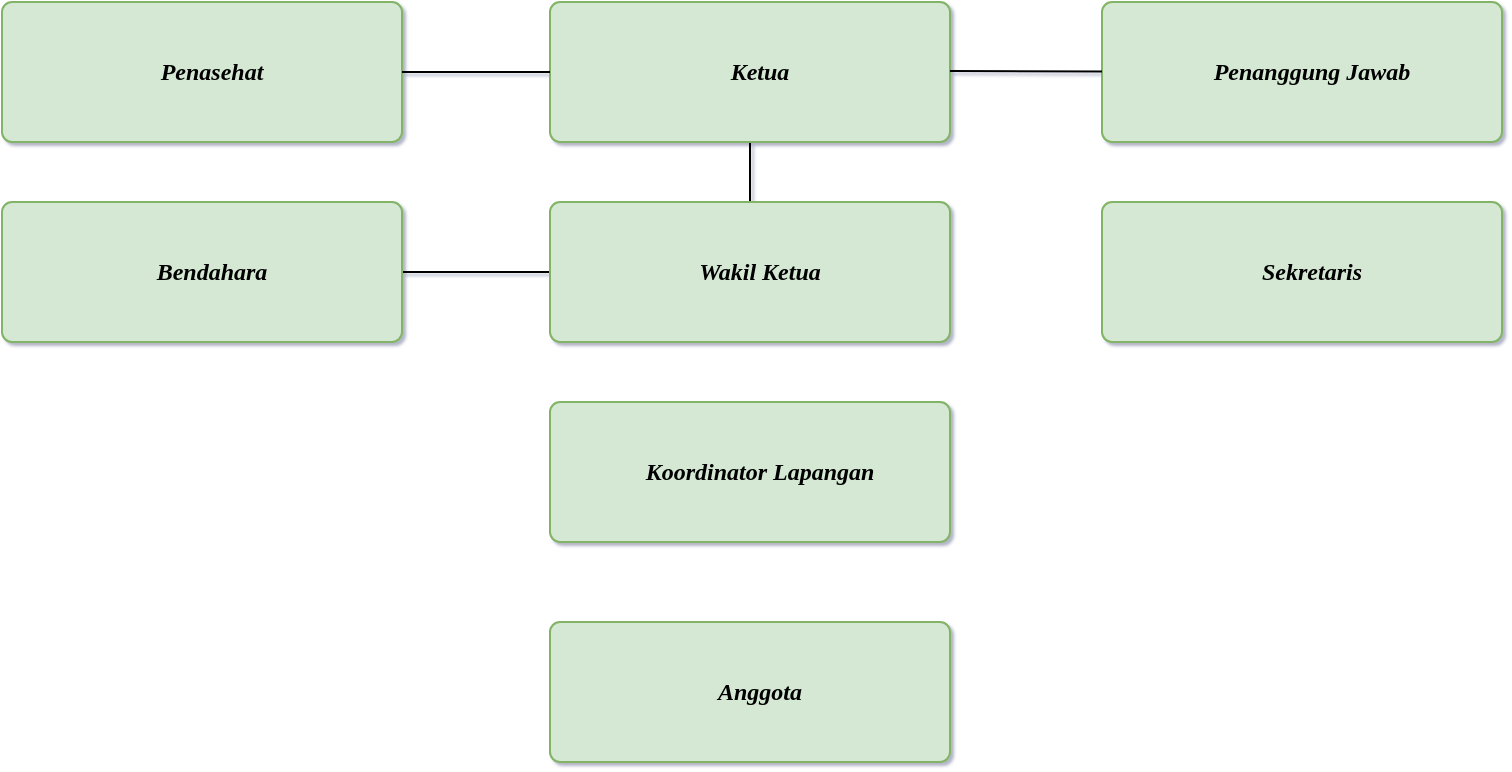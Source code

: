 <mxfile version="14.2.7" type="github">
  <diagram id="prtHgNgQTEPvFCAcTncT" name="Page-1">
    <mxGraphModel dx="828" dy="483" grid="1" gridSize="10" guides="1" tooltips="1" connect="1" arrows="1" fold="1" page="1" pageScale="1" pageWidth="827" pageHeight="1169" math="0" shadow="1">
      <root>
        <mxCell id="0" />
        <mxCell id="1" parent="0" />
        <mxCell id="bWIfp3Il2FL2vctRfuKx-16" style="edgeStyle=orthogonalEdgeStyle;rounded=0;orthogonalLoop=1;jettySize=auto;html=1;fontFamily=Verdana;" edge="1" parent="1" source="bWIfp3Il2FL2vctRfuKx-15">
          <mxGeometry relative="1" as="geometry">
            <mxPoint x="490" y="195" as="targetPoint" />
          </mxGeometry>
        </mxCell>
        <mxCell id="bWIfp3Il2FL2vctRfuKx-10" style="edgeStyle=orthogonalEdgeStyle;rounded=0;orthogonalLoop=1;jettySize=auto;html=1;fontFamily=Verdana;" edge="1" parent="1" source="bWIfp3Il2FL2vctRfuKx-1">
          <mxGeometry relative="1" as="geometry">
            <mxPoint x="414" y="220" as="targetPoint" />
          </mxGeometry>
        </mxCell>
        <mxCell id="bWIfp3Il2FL2vctRfuKx-1" value="&lt;b&gt;&lt;i&gt;Ketua&lt;/i&gt;&lt;/b&gt;" style="html=1;shadow=0;dashed=0;shape=mxgraph.bootstrap.rrect;rSize=5;strokeColor=#82b366;strokeWidth=1;fillColor=#d5e8d4;whiteSpace=wrap;align=center;verticalAlign=middle;spacingLeft=10;fontFamily=Verdana;fontStyle=0" vertex="1" parent="1">
          <mxGeometry x="314" y="60" width="200" height="70" as="geometry" />
        </mxCell>
        <mxCell id="bWIfp3Il2FL2vctRfuKx-3" value="&lt;b&gt;&lt;i&gt;Penanggung Jawab&lt;/i&gt;&lt;/b&gt;" style="html=1;shadow=0;dashed=0;shape=mxgraph.bootstrap.rrect;rSize=5;strokeColor=#82b366;strokeWidth=1;fillColor=#d5e8d4;whiteSpace=wrap;align=center;verticalAlign=middle;spacingLeft=10;fontFamily=Verdana;fontStyle=0" vertex="1" parent="1">
          <mxGeometry x="590" y="60" width="200" height="70" as="geometry" />
        </mxCell>
        <mxCell id="bWIfp3Il2FL2vctRfuKx-4" value="&lt;b&gt;&lt;i&gt;Penasehat&lt;/i&gt;&lt;/b&gt;" style="html=1;shadow=0;dashed=0;shape=mxgraph.bootstrap.rrect;rSize=5;strokeColor=#82b366;strokeWidth=1;fillColor=#d5e8d4;whiteSpace=wrap;align=center;verticalAlign=middle;spacingLeft=10;fontFamily=Verdana;fontStyle=0" vertex="1" parent="1">
          <mxGeometry x="40" y="60" width="200" height="70" as="geometry" />
        </mxCell>
        <mxCell id="bWIfp3Il2FL2vctRfuKx-6" value="" style="endArrow=none;html=1;fontFamily=Verdana;exitX=1;exitY=0.5;exitDx=0;exitDy=0;exitPerimeter=0;" edge="1" parent="1" source="bWIfp3Il2FL2vctRfuKx-4" target="bWIfp3Il2FL2vctRfuKx-1">
          <mxGeometry width="50" height="50" relative="1" as="geometry">
            <mxPoint x="380" y="240" as="sourcePoint" />
            <mxPoint x="430" y="190" as="targetPoint" />
          </mxGeometry>
        </mxCell>
        <mxCell id="bWIfp3Il2FL2vctRfuKx-7" value="" style="endArrow=none;html=1;fontFamily=Verdana;exitX=1;exitY=0.5;exitDx=0;exitDy=0;exitPerimeter=0;" edge="1" parent="1" target="bWIfp3Il2FL2vctRfuKx-3">
          <mxGeometry width="50" height="50" relative="1" as="geometry">
            <mxPoint x="514" y="94.5" as="sourcePoint" />
            <mxPoint x="588" y="94.5" as="targetPoint" />
          </mxGeometry>
        </mxCell>
        <mxCell id="bWIfp3Il2FL2vctRfuKx-8" value="&lt;b&gt;&lt;i&gt;Wakil Ketua&lt;/i&gt;&lt;/b&gt;" style="html=1;shadow=0;dashed=0;shape=mxgraph.bootstrap.rrect;rSize=5;strokeColor=#82b366;strokeWidth=1;fillColor=#d5e8d4;whiteSpace=wrap;align=center;verticalAlign=middle;spacingLeft=10;fontFamily=Verdana;fontStyle=0" vertex="1" parent="1">
          <mxGeometry x="314" y="160" width="200" height="70" as="geometry" />
        </mxCell>
        <mxCell id="bWIfp3Il2FL2vctRfuKx-11" value="&lt;b&gt;&lt;i&gt;Anggota&lt;/i&gt;&lt;/b&gt;" style="html=1;shadow=0;dashed=0;shape=mxgraph.bootstrap.rrect;rSize=5;strokeColor=#82b366;strokeWidth=1;fillColor=#d5e8d4;whiteSpace=wrap;align=center;verticalAlign=middle;spacingLeft=10;fontFamily=Verdana;fontStyle=0" vertex="1" parent="1">
          <mxGeometry x="314" y="370" width="200" height="70" as="geometry" />
        </mxCell>
        <mxCell id="bWIfp3Il2FL2vctRfuKx-12" value="&lt;b&gt;&lt;i&gt;Koordinator Lapangan&lt;/i&gt;&lt;/b&gt;" style="html=1;shadow=0;dashed=0;shape=mxgraph.bootstrap.rrect;rSize=5;strokeColor=#82b366;strokeWidth=1;fillColor=#d5e8d4;whiteSpace=wrap;align=center;verticalAlign=middle;spacingLeft=10;fontFamily=Verdana;fontStyle=0" vertex="1" parent="1">
          <mxGeometry x="314" y="260" width="200" height="70" as="geometry" />
        </mxCell>
        <mxCell id="bWIfp3Il2FL2vctRfuKx-13" value="&lt;b&gt;&lt;i&gt;Sekretaris&lt;/i&gt;&lt;/b&gt;" style="html=1;shadow=0;dashed=0;shape=mxgraph.bootstrap.rrect;rSize=5;strokeColor=#82b366;strokeWidth=1;fillColor=#d5e8d4;whiteSpace=wrap;align=center;verticalAlign=middle;spacingLeft=10;fontFamily=Verdana;fontStyle=0" vertex="1" parent="1">
          <mxGeometry x="590" y="160" width="200" height="70" as="geometry" />
        </mxCell>
        <mxCell id="bWIfp3Il2FL2vctRfuKx-15" value="&lt;b&gt;&lt;i&gt;Bendahara&lt;/i&gt;&lt;/b&gt;" style="html=1;shadow=0;dashed=0;shape=mxgraph.bootstrap.rrect;rSize=5;strokeColor=#82b366;strokeWidth=1;fillColor=#d5e8d4;whiteSpace=wrap;align=center;verticalAlign=middle;spacingLeft=10;fontFamily=Verdana;fontStyle=0" vertex="1" parent="1">
          <mxGeometry x="40" y="160" width="200" height="70" as="geometry" />
        </mxCell>
      </root>
    </mxGraphModel>
  </diagram>
</mxfile>
